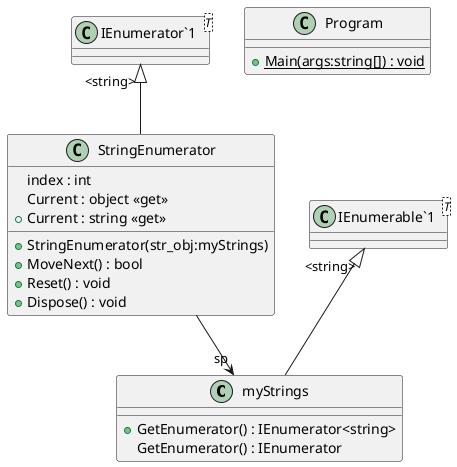 @startuml
class myStrings {
    + GetEnumerator() : IEnumerator<string>
    GetEnumerator() : IEnumerator
}
class StringEnumerator {
    index : int
    + StringEnumerator(str_obj:myStrings)
    Current : object <<get>>
    + Current : string <<get>>
    + MoveNext() : bool
    + Reset() : void
    + Dispose() : void
}
class Program {
    + {static} Main(args:string[]) : void
}
class "IEnumerable`1"<T> {
}
class "IEnumerator`1"<T> {
}
"IEnumerable`1" "<string>" <|-- myStrings
"IEnumerator`1" "<string>" <|-- StringEnumerator
StringEnumerator --> "sp" myStrings
@enduml
